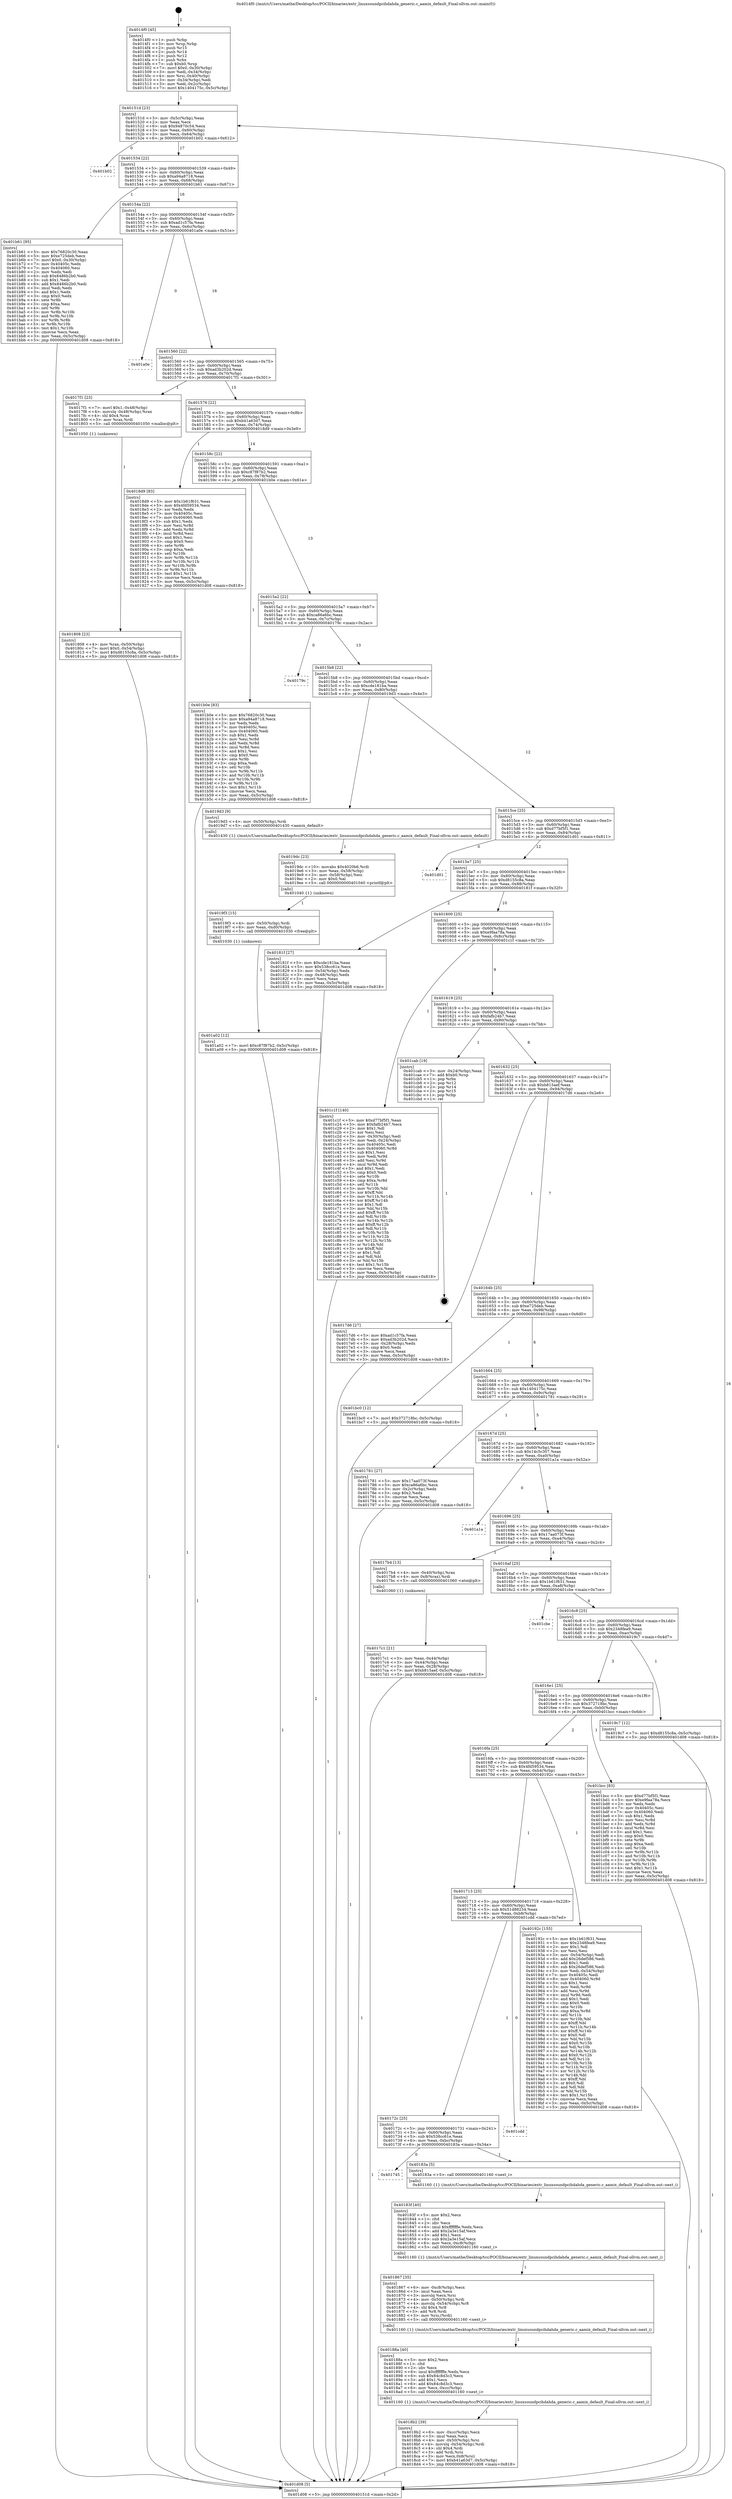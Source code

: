 digraph "0x4014f0" {
  label = "0x4014f0 (/mnt/c/Users/mathe/Desktop/tcc/POCII/binaries/extr_linuxsoundpcihdahda_generic.c_aamix_default_Final-ollvm.out::main(0))"
  labelloc = "t"
  node[shape=record]

  Entry [label="",width=0.3,height=0.3,shape=circle,fillcolor=black,style=filled]
  "0x40151d" [label="{
     0x40151d [23]\l
     | [instrs]\l
     &nbsp;&nbsp;0x40151d \<+3\>: mov -0x5c(%rbp),%eax\l
     &nbsp;&nbsp;0x401520 \<+2\>: mov %eax,%ecx\l
     &nbsp;&nbsp;0x401522 \<+6\>: sub $0x94870c54,%ecx\l
     &nbsp;&nbsp;0x401528 \<+3\>: mov %eax,-0x60(%rbp)\l
     &nbsp;&nbsp;0x40152b \<+3\>: mov %ecx,-0x64(%rbp)\l
     &nbsp;&nbsp;0x40152e \<+6\>: je 0000000000401b02 \<main+0x612\>\l
  }"]
  "0x401b02" [label="{
     0x401b02\l
  }", style=dashed]
  "0x401534" [label="{
     0x401534 [22]\l
     | [instrs]\l
     &nbsp;&nbsp;0x401534 \<+5\>: jmp 0000000000401539 \<main+0x49\>\l
     &nbsp;&nbsp;0x401539 \<+3\>: mov -0x60(%rbp),%eax\l
     &nbsp;&nbsp;0x40153c \<+5\>: sub $0xa94a8718,%eax\l
     &nbsp;&nbsp;0x401541 \<+3\>: mov %eax,-0x68(%rbp)\l
     &nbsp;&nbsp;0x401544 \<+6\>: je 0000000000401b61 \<main+0x671\>\l
  }"]
  Exit [label="",width=0.3,height=0.3,shape=circle,fillcolor=black,style=filled,peripheries=2]
  "0x401b61" [label="{
     0x401b61 [95]\l
     | [instrs]\l
     &nbsp;&nbsp;0x401b61 \<+5\>: mov $0x76820c30,%eax\l
     &nbsp;&nbsp;0x401b66 \<+5\>: mov $0xe725deb,%ecx\l
     &nbsp;&nbsp;0x401b6b \<+7\>: movl $0x0,-0x30(%rbp)\l
     &nbsp;&nbsp;0x401b72 \<+7\>: mov 0x40405c,%edx\l
     &nbsp;&nbsp;0x401b79 \<+7\>: mov 0x404060,%esi\l
     &nbsp;&nbsp;0x401b80 \<+2\>: mov %edx,%edi\l
     &nbsp;&nbsp;0x401b82 \<+6\>: sub $0x8486b2b0,%edi\l
     &nbsp;&nbsp;0x401b88 \<+3\>: sub $0x1,%edi\l
     &nbsp;&nbsp;0x401b8b \<+6\>: add $0x8486b2b0,%edi\l
     &nbsp;&nbsp;0x401b91 \<+3\>: imul %edi,%edx\l
     &nbsp;&nbsp;0x401b94 \<+3\>: and $0x1,%edx\l
     &nbsp;&nbsp;0x401b97 \<+3\>: cmp $0x0,%edx\l
     &nbsp;&nbsp;0x401b9a \<+4\>: sete %r8b\l
     &nbsp;&nbsp;0x401b9e \<+3\>: cmp $0xa,%esi\l
     &nbsp;&nbsp;0x401ba1 \<+4\>: setl %r9b\l
     &nbsp;&nbsp;0x401ba5 \<+3\>: mov %r8b,%r10b\l
     &nbsp;&nbsp;0x401ba8 \<+3\>: and %r9b,%r10b\l
     &nbsp;&nbsp;0x401bab \<+3\>: xor %r9b,%r8b\l
     &nbsp;&nbsp;0x401bae \<+3\>: or %r8b,%r10b\l
     &nbsp;&nbsp;0x401bb1 \<+4\>: test $0x1,%r10b\l
     &nbsp;&nbsp;0x401bb5 \<+3\>: cmovne %ecx,%eax\l
     &nbsp;&nbsp;0x401bb8 \<+3\>: mov %eax,-0x5c(%rbp)\l
     &nbsp;&nbsp;0x401bbb \<+5\>: jmp 0000000000401d08 \<main+0x818\>\l
  }"]
  "0x40154a" [label="{
     0x40154a [22]\l
     | [instrs]\l
     &nbsp;&nbsp;0x40154a \<+5\>: jmp 000000000040154f \<main+0x5f\>\l
     &nbsp;&nbsp;0x40154f \<+3\>: mov -0x60(%rbp),%eax\l
     &nbsp;&nbsp;0x401552 \<+5\>: sub $0xad1c57fa,%eax\l
     &nbsp;&nbsp;0x401557 \<+3\>: mov %eax,-0x6c(%rbp)\l
     &nbsp;&nbsp;0x40155a \<+6\>: je 0000000000401a0e \<main+0x51e\>\l
  }"]
  "0x401a02" [label="{
     0x401a02 [12]\l
     | [instrs]\l
     &nbsp;&nbsp;0x401a02 \<+7\>: movl $0xc87f87b2,-0x5c(%rbp)\l
     &nbsp;&nbsp;0x401a09 \<+5\>: jmp 0000000000401d08 \<main+0x818\>\l
  }"]
  "0x401a0e" [label="{
     0x401a0e\l
  }", style=dashed]
  "0x401560" [label="{
     0x401560 [22]\l
     | [instrs]\l
     &nbsp;&nbsp;0x401560 \<+5\>: jmp 0000000000401565 \<main+0x75\>\l
     &nbsp;&nbsp;0x401565 \<+3\>: mov -0x60(%rbp),%eax\l
     &nbsp;&nbsp;0x401568 \<+5\>: sub $0xad3b202d,%eax\l
     &nbsp;&nbsp;0x40156d \<+3\>: mov %eax,-0x70(%rbp)\l
     &nbsp;&nbsp;0x401570 \<+6\>: je 00000000004017f1 \<main+0x301\>\l
  }"]
  "0x4019f3" [label="{
     0x4019f3 [15]\l
     | [instrs]\l
     &nbsp;&nbsp;0x4019f3 \<+4\>: mov -0x50(%rbp),%rdi\l
     &nbsp;&nbsp;0x4019f7 \<+6\>: mov %eax,-0xd0(%rbp)\l
     &nbsp;&nbsp;0x4019fd \<+5\>: call 0000000000401030 \<free@plt\>\l
     | [calls]\l
     &nbsp;&nbsp;0x401030 \{1\} (unknown)\l
  }"]
  "0x4017f1" [label="{
     0x4017f1 [23]\l
     | [instrs]\l
     &nbsp;&nbsp;0x4017f1 \<+7\>: movl $0x1,-0x48(%rbp)\l
     &nbsp;&nbsp;0x4017f8 \<+4\>: movslq -0x48(%rbp),%rax\l
     &nbsp;&nbsp;0x4017fc \<+4\>: shl $0x4,%rax\l
     &nbsp;&nbsp;0x401800 \<+3\>: mov %rax,%rdi\l
     &nbsp;&nbsp;0x401803 \<+5\>: call 0000000000401050 \<malloc@plt\>\l
     | [calls]\l
     &nbsp;&nbsp;0x401050 \{1\} (unknown)\l
  }"]
  "0x401576" [label="{
     0x401576 [22]\l
     | [instrs]\l
     &nbsp;&nbsp;0x401576 \<+5\>: jmp 000000000040157b \<main+0x8b\>\l
     &nbsp;&nbsp;0x40157b \<+3\>: mov -0x60(%rbp),%eax\l
     &nbsp;&nbsp;0x40157e \<+5\>: sub $0xb41a63d7,%eax\l
     &nbsp;&nbsp;0x401583 \<+3\>: mov %eax,-0x74(%rbp)\l
     &nbsp;&nbsp;0x401586 \<+6\>: je 00000000004018d9 \<main+0x3e9\>\l
  }"]
  "0x4019dc" [label="{
     0x4019dc [23]\l
     | [instrs]\l
     &nbsp;&nbsp;0x4019dc \<+10\>: movabs $0x4020b6,%rdi\l
     &nbsp;&nbsp;0x4019e6 \<+3\>: mov %eax,-0x58(%rbp)\l
     &nbsp;&nbsp;0x4019e9 \<+3\>: mov -0x58(%rbp),%esi\l
     &nbsp;&nbsp;0x4019ec \<+2\>: mov $0x0,%al\l
     &nbsp;&nbsp;0x4019ee \<+5\>: call 0000000000401040 \<printf@plt\>\l
     | [calls]\l
     &nbsp;&nbsp;0x401040 \{1\} (unknown)\l
  }"]
  "0x4018d9" [label="{
     0x4018d9 [83]\l
     | [instrs]\l
     &nbsp;&nbsp;0x4018d9 \<+5\>: mov $0x1b61f631,%eax\l
     &nbsp;&nbsp;0x4018de \<+5\>: mov $0x4fd59534,%ecx\l
     &nbsp;&nbsp;0x4018e3 \<+2\>: xor %edx,%edx\l
     &nbsp;&nbsp;0x4018e5 \<+7\>: mov 0x40405c,%esi\l
     &nbsp;&nbsp;0x4018ec \<+7\>: mov 0x404060,%edi\l
     &nbsp;&nbsp;0x4018f3 \<+3\>: sub $0x1,%edx\l
     &nbsp;&nbsp;0x4018f6 \<+3\>: mov %esi,%r8d\l
     &nbsp;&nbsp;0x4018f9 \<+3\>: add %edx,%r8d\l
     &nbsp;&nbsp;0x4018fc \<+4\>: imul %r8d,%esi\l
     &nbsp;&nbsp;0x401900 \<+3\>: and $0x1,%esi\l
     &nbsp;&nbsp;0x401903 \<+3\>: cmp $0x0,%esi\l
     &nbsp;&nbsp;0x401906 \<+4\>: sete %r9b\l
     &nbsp;&nbsp;0x40190a \<+3\>: cmp $0xa,%edi\l
     &nbsp;&nbsp;0x40190d \<+4\>: setl %r10b\l
     &nbsp;&nbsp;0x401911 \<+3\>: mov %r9b,%r11b\l
     &nbsp;&nbsp;0x401914 \<+3\>: and %r10b,%r11b\l
     &nbsp;&nbsp;0x401917 \<+3\>: xor %r10b,%r9b\l
     &nbsp;&nbsp;0x40191a \<+3\>: or %r9b,%r11b\l
     &nbsp;&nbsp;0x40191d \<+4\>: test $0x1,%r11b\l
     &nbsp;&nbsp;0x401921 \<+3\>: cmovne %ecx,%eax\l
     &nbsp;&nbsp;0x401924 \<+3\>: mov %eax,-0x5c(%rbp)\l
     &nbsp;&nbsp;0x401927 \<+5\>: jmp 0000000000401d08 \<main+0x818\>\l
  }"]
  "0x40158c" [label="{
     0x40158c [22]\l
     | [instrs]\l
     &nbsp;&nbsp;0x40158c \<+5\>: jmp 0000000000401591 \<main+0xa1\>\l
     &nbsp;&nbsp;0x401591 \<+3\>: mov -0x60(%rbp),%eax\l
     &nbsp;&nbsp;0x401594 \<+5\>: sub $0xc87f87b2,%eax\l
     &nbsp;&nbsp;0x401599 \<+3\>: mov %eax,-0x78(%rbp)\l
     &nbsp;&nbsp;0x40159c \<+6\>: je 0000000000401b0e \<main+0x61e\>\l
  }"]
  "0x4018b2" [label="{
     0x4018b2 [39]\l
     | [instrs]\l
     &nbsp;&nbsp;0x4018b2 \<+6\>: mov -0xcc(%rbp),%ecx\l
     &nbsp;&nbsp;0x4018b8 \<+3\>: imul %eax,%ecx\l
     &nbsp;&nbsp;0x4018bb \<+4\>: mov -0x50(%rbp),%rsi\l
     &nbsp;&nbsp;0x4018bf \<+4\>: movslq -0x54(%rbp),%rdi\l
     &nbsp;&nbsp;0x4018c3 \<+4\>: shl $0x4,%rdi\l
     &nbsp;&nbsp;0x4018c7 \<+3\>: add %rdi,%rsi\l
     &nbsp;&nbsp;0x4018ca \<+3\>: mov %ecx,0x8(%rsi)\l
     &nbsp;&nbsp;0x4018cd \<+7\>: movl $0xb41a63d7,-0x5c(%rbp)\l
     &nbsp;&nbsp;0x4018d4 \<+5\>: jmp 0000000000401d08 \<main+0x818\>\l
  }"]
  "0x401b0e" [label="{
     0x401b0e [83]\l
     | [instrs]\l
     &nbsp;&nbsp;0x401b0e \<+5\>: mov $0x76820c30,%eax\l
     &nbsp;&nbsp;0x401b13 \<+5\>: mov $0xa94a8718,%ecx\l
     &nbsp;&nbsp;0x401b18 \<+2\>: xor %edx,%edx\l
     &nbsp;&nbsp;0x401b1a \<+7\>: mov 0x40405c,%esi\l
     &nbsp;&nbsp;0x401b21 \<+7\>: mov 0x404060,%edi\l
     &nbsp;&nbsp;0x401b28 \<+3\>: sub $0x1,%edx\l
     &nbsp;&nbsp;0x401b2b \<+3\>: mov %esi,%r8d\l
     &nbsp;&nbsp;0x401b2e \<+3\>: add %edx,%r8d\l
     &nbsp;&nbsp;0x401b31 \<+4\>: imul %r8d,%esi\l
     &nbsp;&nbsp;0x401b35 \<+3\>: and $0x1,%esi\l
     &nbsp;&nbsp;0x401b38 \<+3\>: cmp $0x0,%esi\l
     &nbsp;&nbsp;0x401b3b \<+4\>: sete %r9b\l
     &nbsp;&nbsp;0x401b3f \<+3\>: cmp $0xa,%edi\l
     &nbsp;&nbsp;0x401b42 \<+4\>: setl %r10b\l
     &nbsp;&nbsp;0x401b46 \<+3\>: mov %r9b,%r11b\l
     &nbsp;&nbsp;0x401b49 \<+3\>: and %r10b,%r11b\l
     &nbsp;&nbsp;0x401b4c \<+3\>: xor %r10b,%r9b\l
     &nbsp;&nbsp;0x401b4f \<+3\>: or %r9b,%r11b\l
     &nbsp;&nbsp;0x401b52 \<+4\>: test $0x1,%r11b\l
     &nbsp;&nbsp;0x401b56 \<+3\>: cmovne %ecx,%eax\l
     &nbsp;&nbsp;0x401b59 \<+3\>: mov %eax,-0x5c(%rbp)\l
     &nbsp;&nbsp;0x401b5c \<+5\>: jmp 0000000000401d08 \<main+0x818\>\l
  }"]
  "0x4015a2" [label="{
     0x4015a2 [22]\l
     | [instrs]\l
     &nbsp;&nbsp;0x4015a2 \<+5\>: jmp 00000000004015a7 \<main+0xb7\>\l
     &nbsp;&nbsp;0x4015a7 \<+3\>: mov -0x60(%rbp),%eax\l
     &nbsp;&nbsp;0x4015aa \<+5\>: sub $0xca86a6bc,%eax\l
     &nbsp;&nbsp;0x4015af \<+3\>: mov %eax,-0x7c(%rbp)\l
     &nbsp;&nbsp;0x4015b2 \<+6\>: je 000000000040179c \<main+0x2ac\>\l
  }"]
  "0x40188a" [label="{
     0x40188a [40]\l
     | [instrs]\l
     &nbsp;&nbsp;0x40188a \<+5\>: mov $0x2,%ecx\l
     &nbsp;&nbsp;0x40188f \<+1\>: cltd\l
     &nbsp;&nbsp;0x401890 \<+2\>: idiv %ecx\l
     &nbsp;&nbsp;0x401892 \<+6\>: imul $0xfffffffe,%edx,%ecx\l
     &nbsp;&nbsp;0x401898 \<+6\>: sub $0x84c8d3c3,%ecx\l
     &nbsp;&nbsp;0x40189e \<+3\>: add $0x1,%ecx\l
     &nbsp;&nbsp;0x4018a1 \<+6\>: add $0x84c8d3c3,%ecx\l
     &nbsp;&nbsp;0x4018a7 \<+6\>: mov %ecx,-0xcc(%rbp)\l
     &nbsp;&nbsp;0x4018ad \<+5\>: call 0000000000401160 \<next_i\>\l
     | [calls]\l
     &nbsp;&nbsp;0x401160 \{1\} (/mnt/c/Users/mathe/Desktop/tcc/POCII/binaries/extr_linuxsoundpcihdahda_generic.c_aamix_default_Final-ollvm.out::next_i)\l
  }"]
  "0x40179c" [label="{
     0x40179c\l
  }", style=dashed]
  "0x4015b8" [label="{
     0x4015b8 [22]\l
     | [instrs]\l
     &nbsp;&nbsp;0x4015b8 \<+5\>: jmp 00000000004015bd \<main+0xcd\>\l
     &nbsp;&nbsp;0x4015bd \<+3\>: mov -0x60(%rbp),%eax\l
     &nbsp;&nbsp;0x4015c0 \<+5\>: sub $0xcde181ba,%eax\l
     &nbsp;&nbsp;0x4015c5 \<+3\>: mov %eax,-0x80(%rbp)\l
     &nbsp;&nbsp;0x4015c8 \<+6\>: je 00000000004019d3 \<main+0x4e3\>\l
  }"]
  "0x401867" [label="{
     0x401867 [35]\l
     | [instrs]\l
     &nbsp;&nbsp;0x401867 \<+6\>: mov -0xc8(%rbp),%ecx\l
     &nbsp;&nbsp;0x40186d \<+3\>: imul %eax,%ecx\l
     &nbsp;&nbsp;0x401870 \<+3\>: movslq %ecx,%rsi\l
     &nbsp;&nbsp;0x401873 \<+4\>: mov -0x50(%rbp),%rdi\l
     &nbsp;&nbsp;0x401877 \<+4\>: movslq -0x54(%rbp),%r8\l
     &nbsp;&nbsp;0x40187b \<+4\>: shl $0x4,%r8\l
     &nbsp;&nbsp;0x40187f \<+3\>: add %r8,%rdi\l
     &nbsp;&nbsp;0x401882 \<+3\>: mov %rsi,(%rdi)\l
     &nbsp;&nbsp;0x401885 \<+5\>: call 0000000000401160 \<next_i\>\l
     | [calls]\l
     &nbsp;&nbsp;0x401160 \{1\} (/mnt/c/Users/mathe/Desktop/tcc/POCII/binaries/extr_linuxsoundpcihdahda_generic.c_aamix_default_Final-ollvm.out::next_i)\l
  }"]
  "0x4019d3" [label="{
     0x4019d3 [9]\l
     | [instrs]\l
     &nbsp;&nbsp;0x4019d3 \<+4\>: mov -0x50(%rbp),%rdi\l
     &nbsp;&nbsp;0x4019d7 \<+5\>: call 0000000000401430 \<aamix_default\>\l
     | [calls]\l
     &nbsp;&nbsp;0x401430 \{1\} (/mnt/c/Users/mathe/Desktop/tcc/POCII/binaries/extr_linuxsoundpcihdahda_generic.c_aamix_default_Final-ollvm.out::aamix_default)\l
  }"]
  "0x4015ce" [label="{
     0x4015ce [25]\l
     | [instrs]\l
     &nbsp;&nbsp;0x4015ce \<+5\>: jmp 00000000004015d3 \<main+0xe3\>\l
     &nbsp;&nbsp;0x4015d3 \<+3\>: mov -0x60(%rbp),%eax\l
     &nbsp;&nbsp;0x4015d6 \<+5\>: sub $0xd77bf5f1,%eax\l
     &nbsp;&nbsp;0x4015db \<+6\>: mov %eax,-0x84(%rbp)\l
     &nbsp;&nbsp;0x4015e1 \<+6\>: je 0000000000401d01 \<main+0x811\>\l
  }"]
  "0x40183f" [label="{
     0x40183f [40]\l
     | [instrs]\l
     &nbsp;&nbsp;0x40183f \<+5\>: mov $0x2,%ecx\l
     &nbsp;&nbsp;0x401844 \<+1\>: cltd\l
     &nbsp;&nbsp;0x401845 \<+2\>: idiv %ecx\l
     &nbsp;&nbsp;0x401847 \<+6\>: imul $0xfffffffe,%edx,%ecx\l
     &nbsp;&nbsp;0x40184d \<+6\>: add $0x2a3e15af,%ecx\l
     &nbsp;&nbsp;0x401853 \<+3\>: add $0x1,%ecx\l
     &nbsp;&nbsp;0x401856 \<+6\>: sub $0x2a3e15af,%ecx\l
     &nbsp;&nbsp;0x40185c \<+6\>: mov %ecx,-0xc8(%rbp)\l
     &nbsp;&nbsp;0x401862 \<+5\>: call 0000000000401160 \<next_i\>\l
     | [calls]\l
     &nbsp;&nbsp;0x401160 \{1\} (/mnt/c/Users/mathe/Desktop/tcc/POCII/binaries/extr_linuxsoundpcihdahda_generic.c_aamix_default_Final-ollvm.out::next_i)\l
  }"]
  "0x401d01" [label="{
     0x401d01\l
  }", style=dashed]
  "0x4015e7" [label="{
     0x4015e7 [25]\l
     | [instrs]\l
     &nbsp;&nbsp;0x4015e7 \<+5\>: jmp 00000000004015ec \<main+0xfc\>\l
     &nbsp;&nbsp;0x4015ec \<+3\>: mov -0x60(%rbp),%eax\l
     &nbsp;&nbsp;0x4015ef \<+5\>: sub $0xd8155c8a,%eax\l
     &nbsp;&nbsp;0x4015f4 \<+6\>: mov %eax,-0x88(%rbp)\l
     &nbsp;&nbsp;0x4015fa \<+6\>: je 000000000040181f \<main+0x32f\>\l
  }"]
  "0x401745" [label="{
     0x401745\l
  }", style=dashed]
  "0x40181f" [label="{
     0x40181f [27]\l
     | [instrs]\l
     &nbsp;&nbsp;0x40181f \<+5\>: mov $0xcde181ba,%eax\l
     &nbsp;&nbsp;0x401824 \<+5\>: mov $0x538cc61e,%ecx\l
     &nbsp;&nbsp;0x401829 \<+3\>: mov -0x54(%rbp),%edx\l
     &nbsp;&nbsp;0x40182c \<+3\>: cmp -0x48(%rbp),%edx\l
     &nbsp;&nbsp;0x40182f \<+3\>: cmovl %ecx,%eax\l
     &nbsp;&nbsp;0x401832 \<+3\>: mov %eax,-0x5c(%rbp)\l
     &nbsp;&nbsp;0x401835 \<+5\>: jmp 0000000000401d08 \<main+0x818\>\l
  }"]
  "0x401600" [label="{
     0x401600 [25]\l
     | [instrs]\l
     &nbsp;&nbsp;0x401600 \<+5\>: jmp 0000000000401605 \<main+0x115\>\l
     &nbsp;&nbsp;0x401605 \<+3\>: mov -0x60(%rbp),%eax\l
     &nbsp;&nbsp;0x401608 \<+5\>: sub $0xe9faa78a,%eax\l
     &nbsp;&nbsp;0x40160d \<+6\>: mov %eax,-0x8c(%rbp)\l
     &nbsp;&nbsp;0x401613 \<+6\>: je 0000000000401c1f \<main+0x72f\>\l
  }"]
  "0x40183a" [label="{
     0x40183a [5]\l
     | [instrs]\l
     &nbsp;&nbsp;0x40183a \<+5\>: call 0000000000401160 \<next_i\>\l
     | [calls]\l
     &nbsp;&nbsp;0x401160 \{1\} (/mnt/c/Users/mathe/Desktop/tcc/POCII/binaries/extr_linuxsoundpcihdahda_generic.c_aamix_default_Final-ollvm.out::next_i)\l
  }"]
  "0x401c1f" [label="{
     0x401c1f [140]\l
     | [instrs]\l
     &nbsp;&nbsp;0x401c1f \<+5\>: mov $0xd77bf5f1,%eax\l
     &nbsp;&nbsp;0x401c24 \<+5\>: mov $0xfafb24b7,%ecx\l
     &nbsp;&nbsp;0x401c29 \<+2\>: mov $0x1,%dl\l
     &nbsp;&nbsp;0x401c2b \<+2\>: xor %esi,%esi\l
     &nbsp;&nbsp;0x401c2d \<+3\>: mov -0x30(%rbp),%edi\l
     &nbsp;&nbsp;0x401c30 \<+3\>: mov %edi,-0x24(%rbp)\l
     &nbsp;&nbsp;0x401c33 \<+7\>: mov 0x40405c,%edi\l
     &nbsp;&nbsp;0x401c3a \<+8\>: mov 0x404060,%r8d\l
     &nbsp;&nbsp;0x401c42 \<+3\>: sub $0x1,%esi\l
     &nbsp;&nbsp;0x401c45 \<+3\>: mov %edi,%r9d\l
     &nbsp;&nbsp;0x401c48 \<+3\>: add %esi,%r9d\l
     &nbsp;&nbsp;0x401c4b \<+4\>: imul %r9d,%edi\l
     &nbsp;&nbsp;0x401c4f \<+3\>: and $0x1,%edi\l
     &nbsp;&nbsp;0x401c52 \<+3\>: cmp $0x0,%edi\l
     &nbsp;&nbsp;0x401c55 \<+4\>: sete %r10b\l
     &nbsp;&nbsp;0x401c59 \<+4\>: cmp $0xa,%r8d\l
     &nbsp;&nbsp;0x401c5d \<+4\>: setl %r11b\l
     &nbsp;&nbsp;0x401c61 \<+3\>: mov %r10b,%bl\l
     &nbsp;&nbsp;0x401c64 \<+3\>: xor $0xff,%bl\l
     &nbsp;&nbsp;0x401c67 \<+3\>: mov %r11b,%r14b\l
     &nbsp;&nbsp;0x401c6a \<+4\>: xor $0xff,%r14b\l
     &nbsp;&nbsp;0x401c6e \<+3\>: xor $0x1,%dl\l
     &nbsp;&nbsp;0x401c71 \<+3\>: mov %bl,%r15b\l
     &nbsp;&nbsp;0x401c74 \<+4\>: and $0xff,%r15b\l
     &nbsp;&nbsp;0x401c78 \<+3\>: and %dl,%r10b\l
     &nbsp;&nbsp;0x401c7b \<+3\>: mov %r14b,%r12b\l
     &nbsp;&nbsp;0x401c7e \<+4\>: and $0xff,%r12b\l
     &nbsp;&nbsp;0x401c82 \<+3\>: and %dl,%r11b\l
     &nbsp;&nbsp;0x401c85 \<+3\>: or %r10b,%r15b\l
     &nbsp;&nbsp;0x401c88 \<+3\>: or %r11b,%r12b\l
     &nbsp;&nbsp;0x401c8b \<+3\>: xor %r12b,%r15b\l
     &nbsp;&nbsp;0x401c8e \<+3\>: or %r14b,%bl\l
     &nbsp;&nbsp;0x401c91 \<+3\>: xor $0xff,%bl\l
     &nbsp;&nbsp;0x401c94 \<+3\>: or $0x1,%dl\l
     &nbsp;&nbsp;0x401c97 \<+2\>: and %dl,%bl\l
     &nbsp;&nbsp;0x401c99 \<+3\>: or %bl,%r15b\l
     &nbsp;&nbsp;0x401c9c \<+4\>: test $0x1,%r15b\l
     &nbsp;&nbsp;0x401ca0 \<+3\>: cmovne %ecx,%eax\l
     &nbsp;&nbsp;0x401ca3 \<+3\>: mov %eax,-0x5c(%rbp)\l
     &nbsp;&nbsp;0x401ca6 \<+5\>: jmp 0000000000401d08 \<main+0x818\>\l
  }"]
  "0x401619" [label="{
     0x401619 [25]\l
     | [instrs]\l
     &nbsp;&nbsp;0x401619 \<+5\>: jmp 000000000040161e \<main+0x12e\>\l
     &nbsp;&nbsp;0x40161e \<+3\>: mov -0x60(%rbp),%eax\l
     &nbsp;&nbsp;0x401621 \<+5\>: sub $0xfafb24b7,%eax\l
     &nbsp;&nbsp;0x401626 \<+6\>: mov %eax,-0x90(%rbp)\l
     &nbsp;&nbsp;0x40162c \<+6\>: je 0000000000401cab \<main+0x7bb\>\l
  }"]
  "0x40172c" [label="{
     0x40172c [25]\l
     | [instrs]\l
     &nbsp;&nbsp;0x40172c \<+5\>: jmp 0000000000401731 \<main+0x241\>\l
     &nbsp;&nbsp;0x401731 \<+3\>: mov -0x60(%rbp),%eax\l
     &nbsp;&nbsp;0x401734 \<+5\>: sub $0x538cc61e,%eax\l
     &nbsp;&nbsp;0x401739 \<+6\>: mov %eax,-0xbc(%rbp)\l
     &nbsp;&nbsp;0x40173f \<+6\>: je 000000000040183a \<main+0x34a\>\l
  }"]
  "0x401cab" [label="{
     0x401cab [19]\l
     | [instrs]\l
     &nbsp;&nbsp;0x401cab \<+3\>: mov -0x24(%rbp),%eax\l
     &nbsp;&nbsp;0x401cae \<+7\>: add $0xb0,%rsp\l
     &nbsp;&nbsp;0x401cb5 \<+1\>: pop %rbx\l
     &nbsp;&nbsp;0x401cb6 \<+2\>: pop %r12\l
     &nbsp;&nbsp;0x401cb8 \<+2\>: pop %r14\l
     &nbsp;&nbsp;0x401cba \<+2\>: pop %r15\l
     &nbsp;&nbsp;0x401cbc \<+1\>: pop %rbp\l
     &nbsp;&nbsp;0x401cbd \<+1\>: ret\l
  }"]
  "0x401632" [label="{
     0x401632 [25]\l
     | [instrs]\l
     &nbsp;&nbsp;0x401632 \<+5\>: jmp 0000000000401637 \<main+0x147\>\l
     &nbsp;&nbsp;0x401637 \<+3\>: mov -0x60(%rbp),%eax\l
     &nbsp;&nbsp;0x40163a \<+5\>: sub $0xb815aef,%eax\l
     &nbsp;&nbsp;0x40163f \<+6\>: mov %eax,-0x94(%rbp)\l
     &nbsp;&nbsp;0x401645 \<+6\>: je 00000000004017d6 \<main+0x2e6\>\l
  }"]
  "0x401cdd" [label="{
     0x401cdd\l
  }", style=dashed]
  "0x4017d6" [label="{
     0x4017d6 [27]\l
     | [instrs]\l
     &nbsp;&nbsp;0x4017d6 \<+5\>: mov $0xad1c57fa,%eax\l
     &nbsp;&nbsp;0x4017db \<+5\>: mov $0xad3b202d,%ecx\l
     &nbsp;&nbsp;0x4017e0 \<+3\>: mov -0x28(%rbp),%edx\l
     &nbsp;&nbsp;0x4017e3 \<+3\>: cmp $0x0,%edx\l
     &nbsp;&nbsp;0x4017e6 \<+3\>: cmove %ecx,%eax\l
     &nbsp;&nbsp;0x4017e9 \<+3\>: mov %eax,-0x5c(%rbp)\l
     &nbsp;&nbsp;0x4017ec \<+5\>: jmp 0000000000401d08 \<main+0x818\>\l
  }"]
  "0x40164b" [label="{
     0x40164b [25]\l
     | [instrs]\l
     &nbsp;&nbsp;0x40164b \<+5\>: jmp 0000000000401650 \<main+0x160\>\l
     &nbsp;&nbsp;0x401650 \<+3\>: mov -0x60(%rbp),%eax\l
     &nbsp;&nbsp;0x401653 \<+5\>: sub $0xe725deb,%eax\l
     &nbsp;&nbsp;0x401658 \<+6\>: mov %eax,-0x98(%rbp)\l
     &nbsp;&nbsp;0x40165e \<+6\>: je 0000000000401bc0 \<main+0x6d0\>\l
  }"]
  "0x401713" [label="{
     0x401713 [25]\l
     | [instrs]\l
     &nbsp;&nbsp;0x401713 \<+5\>: jmp 0000000000401718 \<main+0x228\>\l
     &nbsp;&nbsp;0x401718 \<+3\>: mov -0x60(%rbp),%eax\l
     &nbsp;&nbsp;0x40171b \<+5\>: sub $0x51d88234,%eax\l
     &nbsp;&nbsp;0x401720 \<+6\>: mov %eax,-0xb8(%rbp)\l
     &nbsp;&nbsp;0x401726 \<+6\>: je 0000000000401cdd \<main+0x7ed\>\l
  }"]
  "0x401bc0" [label="{
     0x401bc0 [12]\l
     | [instrs]\l
     &nbsp;&nbsp;0x401bc0 \<+7\>: movl $0x372718bc,-0x5c(%rbp)\l
     &nbsp;&nbsp;0x401bc7 \<+5\>: jmp 0000000000401d08 \<main+0x818\>\l
  }"]
  "0x401664" [label="{
     0x401664 [25]\l
     | [instrs]\l
     &nbsp;&nbsp;0x401664 \<+5\>: jmp 0000000000401669 \<main+0x179\>\l
     &nbsp;&nbsp;0x401669 \<+3\>: mov -0x60(%rbp),%eax\l
     &nbsp;&nbsp;0x40166c \<+5\>: sub $0x1404175c,%eax\l
     &nbsp;&nbsp;0x401671 \<+6\>: mov %eax,-0x9c(%rbp)\l
     &nbsp;&nbsp;0x401677 \<+6\>: je 0000000000401781 \<main+0x291\>\l
  }"]
  "0x40192c" [label="{
     0x40192c [155]\l
     | [instrs]\l
     &nbsp;&nbsp;0x40192c \<+5\>: mov $0x1b61f631,%eax\l
     &nbsp;&nbsp;0x401931 \<+5\>: mov $0x2348fea9,%ecx\l
     &nbsp;&nbsp;0x401936 \<+2\>: mov $0x1,%dl\l
     &nbsp;&nbsp;0x401938 \<+2\>: xor %esi,%esi\l
     &nbsp;&nbsp;0x40193a \<+3\>: mov -0x54(%rbp),%edi\l
     &nbsp;&nbsp;0x40193d \<+6\>: add $0x26def586,%edi\l
     &nbsp;&nbsp;0x401943 \<+3\>: add $0x1,%edi\l
     &nbsp;&nbsp;0x401946 \<+6\>: sub $0x26def586,%edi\l
     &nbsp;&nbsp;0x40194c \<+3\>: mov %edi,-0x54(%rbp)\l
     &nbsp;&nbsp;0x40194f \<+7\>: mov 0x40405c,%edi\l
     &nbsp;&nbsp;0x401956 \<+8\>: mov 0x404060,%r8d\l
     &nbsp;&nbsp;0x40195e \<+3\>: sub $0x1,%esi\l
     &nbsp;&nbsp;0x401961 \<+3\>: mov %edi,%r9d\l
     &nbsp;&nbsp;0x401964 \<+3\>: add %esi,%r9d\l
     &nbsp;&nbsp;0x401967 \<+4\>: imul %r9d,%edi\l
     &nbsp;&nbsp;0x40196b \<+3\>: and $0x1,%edi\l
     &nbsp;&nbsp;0x40196e \<+3\>: cmp $0x0,%edi\l
     &nbsp;&nbsp;0x401971 \<+4\>: sete %r10b\l
     &nbsp;&nbsp;0x401975 \<+4\>: cmp $0xa,%r8d\l
     &nbsp;&nbsp;0x401979 \<+4\>: setl %r11b\l
     &nbsp;&nbsp;0x40197d \<+3\>: mov %r10b,%bl\l
     &nbsp;&nbsp;0x401980 \<+3\>: xor $0xff,%bl\l
     &nbsp;&nbsp;0x401983 \<+3\>: mov %r11b,%r14b\l
     &nbsp;&nbsp;0x401986 \<+4\>: xor $0xff,%r14b\l
     &nbsp;&nbsp;0x40198a \<+3\>: xor $0x0,%dl\l
     &nbsp;&nbsp;0x40198d \<+3\>: mov %bl,%r15b\l
     &nbsp;&nbsp;0x401990 \<+4\>: and $0x0,%r15b\l
     &nbsp;&nbsp;0x401994 \<+3\>: and %dl,%r10b\l
     &nbsp;&nbsp;0x401997 \<+3\>: mov %r14b,%r12b\l
     &nbsp;&nbsp;0x40199a \<+4\>: and $0x0,%r12b\l
     &nbsp;&nbsp;0x40199e \<+3\>: and %dl,%r11b\l
     &nbsp;&nbsp;0x4019a1 \<+3\>: or %r10b,%r15b\l
     &nbsp;&nbsp;0x4019a4 \<+3\>: or %r11b,%r12b\l
     &nbsp;&nbsp;0x4019a7 \<+3\>: xor %r12b,%r15b\l
     &nbsp;&nbsp;0x4019aa \<+3\>: or %r14b,%bl\l
     &nbsp;&nbsp;0x4019ad \<+3\>: xor $0xff,%bl\l
     &nbsp;&nbsp;0x4019b0 \<+3\>: or $0x0,%dl\l
     &nbsp;&nbsp;0x4019b3 \<+2\>: and %dl,%bl\l
     &nbsp;&nbsp;0x4019b5 \<+3\>: or %bl,%r15b\l
     &nbsp;&nbsp;0x4019b8 \<+4\>: test $0x1,%r15b\l
     &nbsp;&nbsp;0x4019bc \<+3\>: cmovne %ecx,%eax\l
     &nbsp;&nbsp;0x4019bf \<+3\>: mov %eax,-0x5c(%rbp)\l
     &nbsp;&nbsp;0x4019c2 \<+5\>: jmp 0000000000401d08 \<main+0x818\>\l
  }"]
  "0x401781" [label="{
     0x401781 [27]\l
     | [instrs]\l
     &nbsp;&nbsp;0x401781 \<+5\>: mov $0x17aa073f,%eax\l
     &nbsp;&nbsp;0x401786 \<+5\>: mov $0xca86a6bc,%ecx\l
     &nbsp;&nbsp;0x40178b \<+3\>: mov -0x2c(%rbp),%edx\l
     &nbsp;&nbsp;0x40178e \<+3\>: cmp $0x2,%edx\l
     &nbsp;&nbsp;0x401791 \<+3\>: cmovne %ecx,%eax\l
     &nbsp;&nbsp;0x401794 \<+3\>: mov %eax,-0x5c(%rbp)\l
     &nbsp;&nbsp;0x401797 \<+5\>: jmp 0000000000401d08 \<main+0x818\>\l
  }"]
  "0x40167d" [label="{
     0x40167d [25]\l
     | [instrs]\l
     &nbsp;&nbsp;0x40167d \<+5\>: jmp 0000000000401682 \<main+0x192\>\l
     &nbsp;&nbsp;0x401682 \<+3\>: mov -0x60(%rbp),%eax\l
     &nbsp;&nbsp;0x401685 \<+5\>: sub $0x14c5c307,%eax\l
     &nbsp;&nbsp;0x40168a \<+6\>: mov %eax,-0xa0(%rbp)\l
     &nbsp;&nbsp;0x401690 \<+6\>: je 0000000000401a1a \<main+0x52a\>\l
  }"]
  "0x401d08" [label="{
     0x401d08 [5]\l
     | [instrs]\l
     &nbsp;&nbsp;0x401d08 \<+5\>: jmp 000000000040151d \<main+0x2d\>\l
  }"]
  "0x4014f0" [label="{
     0x4014f0 [45]\l
     | [instrs]\l
     &nbsp;&nbsp;0x4014f0 \<+1\>: push %rbp\l
     &nbsp;&nbsp;0x4014f1 \<+3\>: mov %rsp,%rbp\l
     &nbsp;&nbsp;0x4014f4 \<+2\>: push %r15\l
     &nbsp;&nbsp;0x4014f6 \<+2\>: push %r14\l
     &nbsp;&nbsp;0x4014f8 \<+2\>: push %r12\l
     &nbsp;&nbsp;0x4014fa \<+1\>: push %rbx\l
     &nbsp;&nbsp;0x4014fb \<+7\>: sub $0xb0,%rsp\l
     &nbsp;&nbsp;0x401502 \<+7\>: movl $0x0,-0x30(%rbp)\l
     &nbsp;&nbsp;0x401509 \<+3\>: mov %edi,-0x34(%rbp)\l
     &nbsp;&nbsp;0x40150c \<+4\>: mov %rsi,-0x40(%rbp)\l
     &nbsp;&nbsp;0x401510 \<+3\>: mov -0x34(%rbp),%edi\l
     &nbsp;&nbsp;0x401513 \<+3\>: mov %edi,-0x2c(%rbp)\l
     &nbsp;&nbsp;0x401516 \<+7\>: movl $0x1404175c,-0x5c(%rbp)\l
  }"]
  "0x4016fa" [label="{
     0x4016fa [25]\l
     | [instrs]\l
     &nbsp;&nbsp;0x4016fa \<+5\>: jmp 00000000004016ff \<main+0x20f\>\l
     &nbsp;&nbsp;0x4016ff \<+3\>: mov -0x60(%rbp),%eax\l
     &nbsp;&nbsp;0x401702 \<+5\>: sub $0x4fd59534,%eax\l
     &nbsp;&nbsp;0x401707 \<+6\>: mov %eax,-0xb4(%rbp)\l
     &nbsp;&nbsp;0x40170d \<+6\>: je 000000000040192c \<main+0x43c\>\l
  }"]
  "0x401a1a" [label="{
     0x401a1a\l
  }", style=dashed]
  "0x401696" [label="{
     0x401696 [25]\l
     | [instrs]\l
     &nbsp;&nbsp;0x401696 \<+5\>: jmp 000000000040169b \<main+0x1ab\>\l
     &nbsp;&nbsp;0x40169b \<+3\>: mov -0x60(%rbp),%eax\l
     &nbsp;&nbsp;0x40169e \<+5\>: sub $0x17aa073f,%eax\l
     &nbsp;&nbsp;0x4016a3 \<+6\>: mov %eax,-0xa4(%rbp)\l
     &nbsp;&nbsp;0x4016a9 \<+6\>: je 00000000004017b4 \<main+0x2c4\>\l
  }"]
  "0x401bcc" [label="{
     0x401bcc [83]\l
     | [instrs]\l
     &nbsp;&nbsp;0x401bcc \<+5\>: mov $0xd77bf5f1,%eax\l
     &nbsp;&nbsp;0x401bd1 \<+5\>: mov $0xe9faa78a,%ecx\l
     &nbsp;&nbsp;0x401bd6 \<+2\>: xor %edx,%edx\l
     &nbsp;&nbsp;0x401bd8 \<+7\>: mov 0x40405c,%esi\l
     &nbsp;&nbsp;0x401bdf \<+7\>: mov 0x404060,%edi\l
     &nbsp;&nbsp;0x401be6 \<+3\>: sub $0x1,%edx\l
     &nbsp;&nbsp;0x401be9 \<+3\>: mov %esi,%r8d\l
     &nbsp;&nbsp;0x401bec \<+3\>: add %edx,%r8d\l
     &nbsp;&nbsp;0x401bef \<+4\>: imul %r8d,%esi\l
     &nbsp;&nbsp;0x401bf3 \<+3\>: and $0x1,%esi\l
     &nbsp;&nbsp;0x401bf6 \<+3\>: cmp $0x0,%esi\l
     &nbsp;&nbsp;0x401bf9 \<+4\>: sete %r9b\l
     &nbsp;&nbsp;0x401bfd \<+3\>: cmp $0xa,%edi\l
     &nbsp;&nbsp;0x401c00 \<+4\>: setl %r10b\l
     &nbsp;&nbsp;0x401c04 \<+3\>: mov %r9b,%r11b\l
     &nbsp;&nbsp;0x401c07 \<+3\>: and %r10b,%r11b\l
     &nbsp;&nbsp;0x401c0a \<+3\>: xor %r10b,%r9b\l
     &nbsp;&nbsp;0x401c0d \<+3\>: or %r9b,%r11b\l
     &nbsp;&nbsp;0x401c10 \<+4\>: test $0x1,%r11b\l
     &nbsp;&nbsp;0x401c14 \<+3\>: cmovne %ecx,%eax\l
     &nbsp;&nbsp;0x401c17 \<+3\>: mov %eax,-0x5c(%rbp)\l
     &nbsp;&nbsp;0x401c1a \<+5\>: jmp 0000000000401d08 \<main+0x818\>\l
  }"]
  "0x4017b4" [label="{
     0x4017b4 [13]\l
     | [instrs]\l
     &nbsp;&nbsp;0x4017b4 \<+4\>: mov -0x40(%rbp),%rax\l
     &nbsp;&nbsp;0x4017b8 \<+4\>: mov 0x8(%rax),%rdi\l
     &nbsp;&nbsp;0x4017bc \<+5\>: call 0000000000401060 \<atoi@plt\>\l
     | [calls]\l
     &nbsp;&nbsp;0x401060 \{1\} (unknown)\l
  }"]
  "0x4016af" [label="{
     0x4016af [25]\l
     | [instrs]\l
     &nbsp;&nbsp;0x4016af \<+5\>: jmp 00000000004016b4 \<main+0x1c4\>\l
     &nbsp;&nbsp;0x4016b4 \<+3\>: mov -0x60(%rbp),%eax\l
     &nbsp;&nbsp;0x4016b7 \<+5\>: sub $0x1b61f631,%eax\l
     &nbsp;&nbsp;0x4016bc \<+6\>: mov %eax,-0xa8(%rbp)\l
     &nbsp;&nbsp;0x4016c2 \<+6\>: je 0000000000401cbe \<main+0x7ce\>\l
  }"]
  "0x4017c1" [label="{
     0x4017c1 [21]\l
     | [instrs]\l
     &nbsp;&nbsp;0x4017c1 \<+3\>: mov %eax,-0x44(%rbp)\l
     &nbsp;&nbsp;0x4017c4 \<+3\>: mov -0x44(%rbp),%eax\l
     &nbsp;&nbsp;0x4017c7 \<+3\>: mov %eax,-0x28(%rbp)\l
     &nbsp;&nbsp;0x4017ca \<+7\>: movl $0xb815aef,-0x5c(%rbp)\l
     &nbsp;&nbsp;0x4017d1 \<+5\>: jmp 0000000000401d08 \<main+0x818\>\l
  }"]
  "0x401808" [label="{
     0x401808 [23]\l
     | [instrs]\l
     &nbsp;&nbsp;0x401808 \<+4\>: mov %rax,-0x50(%rbp)\l
     &nbsp;&nbsp;0x40180c \<+7\>: movl $0x0,-0x54(%rbp)\l
     &nbsp;&nbsp;0x401813 \<+7\>: movl $0xd8155c8a,-0x5c(%rbp)\l
     &nbsp;&nbsp;0x40181a \<+5\>: jmp 0000000000401d08 \<main+0x818\>\l
  }"]
  "0x4016e1" [label="{
     0x4016e1 [25]\l
     | [instrs]\l
     &nbsp;&nbsp;0x4016e1 \<+5\>: jmp 00000000004016e6 \<main+0x1f6\>\l
     &nbsp;&nbsp;0x4016e6 \<+3\>: mov -0x60(%rbp),%eax\l
     &nbsp;&nbsp;0x4016e9 \<+5\>: sub $0x372718bc,%eax\l
     &nbsp;&nbsp;0x4016ee \<+6\>: mov %eax,-0xb0(%rbp)\l
     &nbsp;&nbsp;0x4016f4 \<+6\>: je 0000000000401bcc \<main+0x6dc\>\l
  }"]
  "0x401cbe" [label="{
     0x401cbe\l
  }", style=dashed]
  "0x4016c8" [label="{
     0x4016c8 [25]\l
     | [instrs]\l
     &nbsp;&nbsp;0x4016c8 \<+5\>: jmp 00000000004016cd \<main+0x1dd\>\l
     &nbsp;&nbsp;0x4016cd \<+3\>: mov -0x60(%rbp),%eax\l
     &nbsp;&nbsp;0x4016d0 \<+5\>: sub $0x2348fea9,%eax\l
     &nbsp;&nbsp;0x4016d5 \<+6\>: mov %eax,-0xac(%rbp)\l
     &nbsp;&nbsp;0x4016db \<+6\>: je 00000000004019c7 \<main+0x4d7\>\l
  }"]
  "0x4019c7" [label="{
     0x4019c7 [12]\l
     | [instrs]\l
     &nbsp;&nbsp;0x4019c7 \<+7\>: movl $0xd8155c8a,-0x5c(%rbp)\l
     &nbsp;&nbsp;0x4019ce \<+5\>: jmp 0000000000401d08 \<main+0x818\>\l
  }"]
  Entry -> "0x4014f0" [label=" 1"]
  "0x40151d" -> "0x401b02" [label=" 0"]
  "0x40151d" -> "0x401534" [label=" 17"]
  "0x401cab" -> Exit [label=" 1"]
  "0x401534" -> "0x401b61" [label=" 1"]
  "0x401534" -> "0x40154a" [label=" 16"]
  "0x401c1f" -> "0x401d08" [label=" 1"]
  "0x40154a" -> "0x401a0e" [label=" 0"]
  "0x40154a" -> "0x401560" [label=" 16"]
  "0x401bcc" -> "0x401d08" [label=" 1"]
  "0x401560" -> "0x4017f1" [label=" 1"]
  "0x401560" -> "0x401576" [label=" 15"]
  "0x401bc0" -> "0x401d08" [label=" 1"]
  "0x401576" -> "0x4018d9" [label=" 1"]
  "0x401576" -> "0x40158c" [label=" 14"]
  "0x401b61" -> "0x401d08" [label=" 1"]
  "0x40158c" -> "0x401b0e" [label=" 1"]
  "0x40158c" -> "0x4015a2" [label=" 13"]
  "0x401b0e" -> "0x401d08" [label=" 1"]
  "0x4015a2" -> "0x40179c" [label=" 0"]
  "0x4015a2" -> "0x4015b8" [label=" 13"]
  "0x401a02" -> "0x401d08" [label=" 1"]
  "0x4015b8" -> "0x4019d3" [label=" 1"]
  "0x4015b8" -> "0x4015ce" [label=" 12"]
  "0x4019f3" -> "0x401a02" [label=" 1"]
  "0x4015ce" -> "0x401d01" [label=" 0"]
  "0x4015ce" -> "0x4015e7" [label=" 12"]
  "0x4019dc" -> "0x4019f3" [label=" 1"]
  "0x4015e7" -> "0x40181f" [label=" 2"]
  "0x4015e7" -> "0x401600" [label=" 10"]
  "0x4019d3" -> "0x4019dc" [label=" 1"]
  "0x401600" -> "0x401c1f" [label=" 1"]
  "0x401600" -> "0x401619" [label=" 9"]
  "0x4019c7" -> "0x401d08" [label=" 1"]
  "0x401619" -> "0x401cab" [label=" 1"]
  "0x401619" -> "0x401632" [label=" 8"]
  "0x4018d9" -> "0x401d08" [label=" 1"]
  "0x401632" -> "0x4017d6" [label=" 1"]
  "0x401632" -> "0x40164b" [label=" 7"]
  "0x4018b2" -> "0x401d08" [label=" 1"]
  "0x40164b" -> "0x401bc0" [label=" 1"]
  "0x40164b" -> "0x401664" [label=" 6"]
  "0x401867" -> "0x40188a" [label=" 1"]
  "0x401664" -> "0x401781" [label=" 1"]
  "0x401664" -> "0x40167d" [label=" 5"]
  "0x401781" -> "0x401d08" [label=" 1"]
  "0x4014f0" -> "0x40151d" [label=" 1"]
  "0x401d08" -> "0x40151d" [label=" 16"]
  "0x40183f" -> "0x401867" [label=" 1"]
  "0x40167d" -> "0x401a1a" [label=" 0"]
  "0x40167d" -> "0x401696" [label=" 5"]
  "0x40172c" -> "0x401745" [label=" 0"]
  "0x401696" -> "0x4017b4" [label=" 1"]
  "0x401696" -> "0x4016af" [label=" 4"]
  "0x4017b4" -> "0x4017c1" [label=" 1"]
  "0x4017c1" -> "0x401d08" [label=" 1"]
  "0x4017d6" -> "0x401d08" [label=" 1"]
  "0x4017f1" -> "0x401808" [label=" 1"]
  "0x401808" -> "0x401d08" [label=" 1"]
  "0x40181f" -> "0x401d08" [label=" 2"]
  "0x40172c" -> "0x40183a" [label=" 1"]
  "0x4016af" -> "0x401cbe" [label=" 0"]
  "0x4016af" -> "0x4016c8" [label=" 4"]
  "0x401713" -> "0x40172c" [label=" 1"]
  "0x4016c8" -> "0x4019c7" [label=" 1"]
  "0x4016c8" -> "0x4016e1" [label=" 3"]
  "0x40192c" -> "0x401d08" [label=" 1"]
  "0x4016e1" -> "0x401bcc" [label=" 1"]
  "0x4016e1" -> "0x4016fa" [label=" 2"]
  "0x40183a" -> "0x40183f" [label=" 1"]
  "0x4016fa" -> "0x40192c" [label=" 1"]
  "0x4016fa" -> "0x401713" [label=" 1"]
  "0x40188a" -> "0x4018b2" [label=" 1"]
  "0x401713" -> "0x401cdd" [label=" 0"]
}
